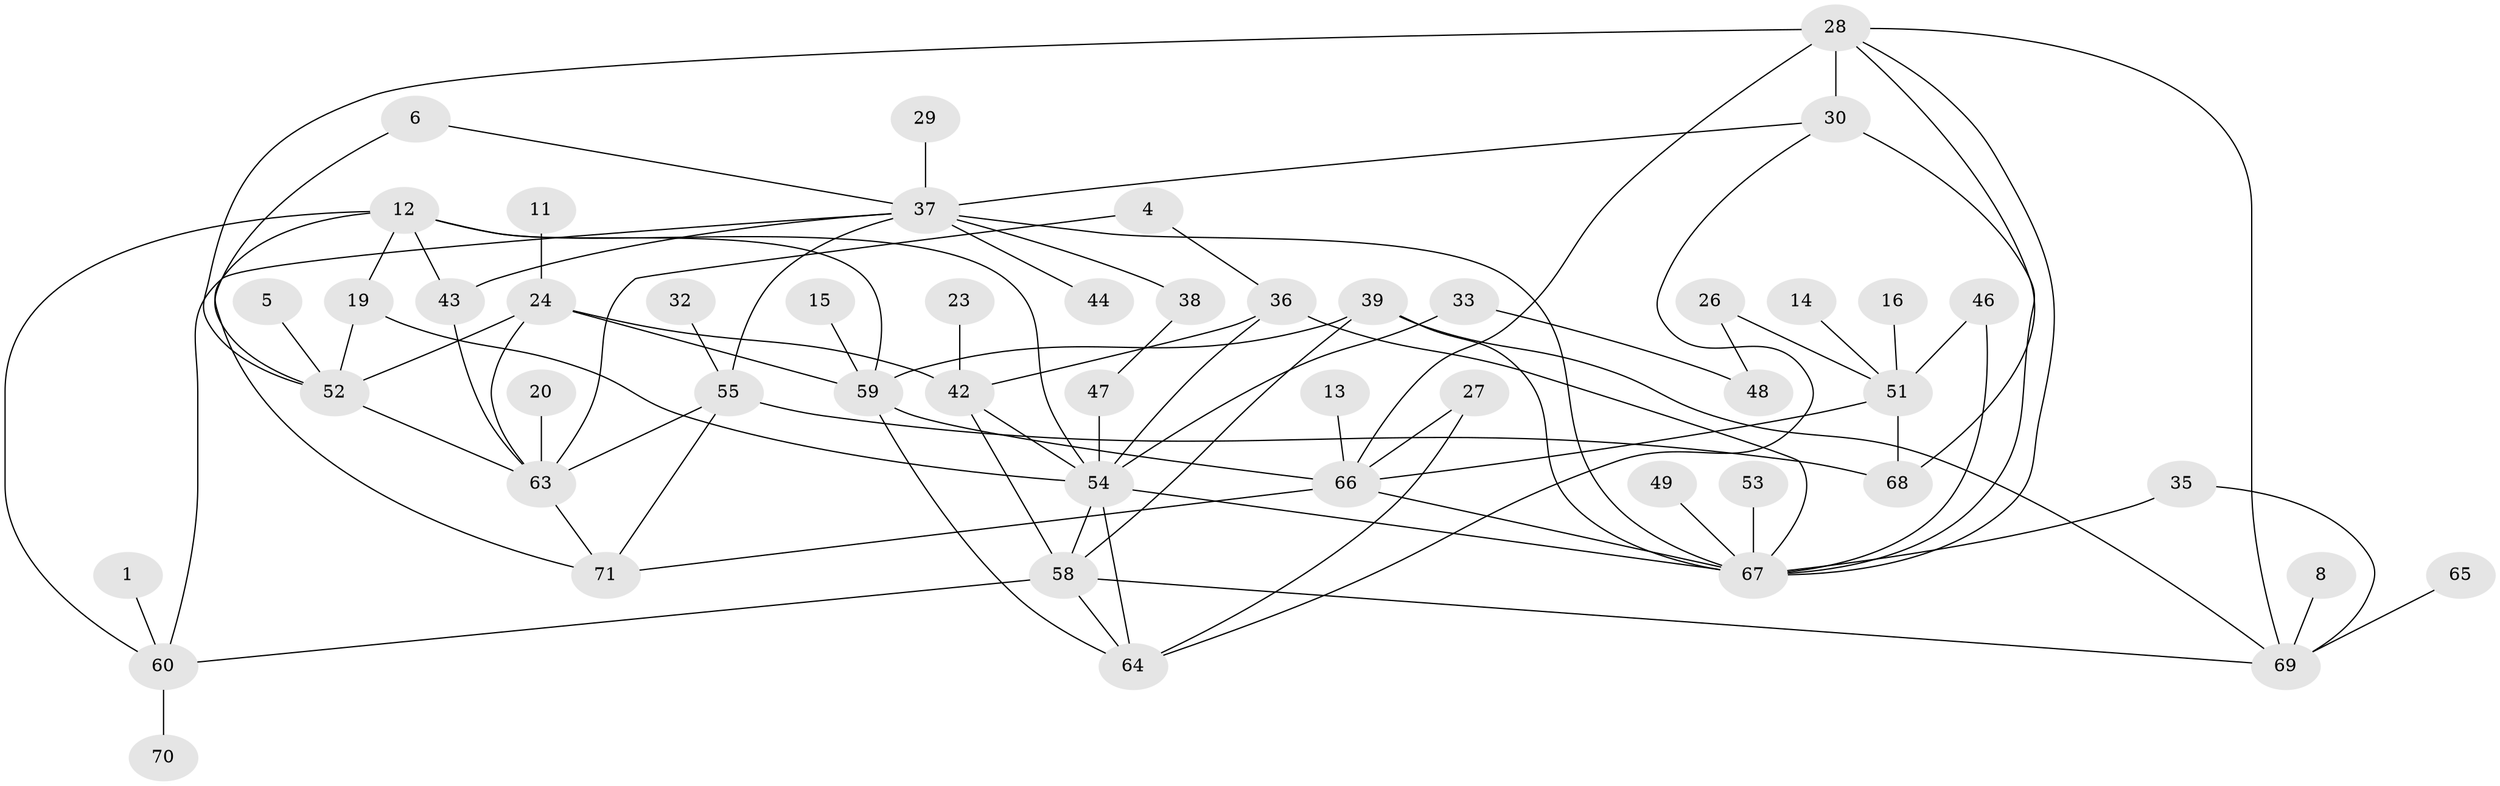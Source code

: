 // original degree distribution, {2: 0.23404255319148937, 3: 0.20567375886524822, 1: 0.2198581560283688, 0: 0.1276595744680851, 5: 0.06382978723404255, 4: 0.12056737588652482, 6: 0.02127659574468085, 7: 0.0070921985815602835}
// Generated by graph-tools (version 1.1) at 2025/25/03/09/25 03:25:22]
// undirected, 51 vertices, 86 edges
graph export_dot {
graph [start="1"]
  node [color=gray90,style=filled];
  1;
  4;
  5;
  6;
  8;
  11;
  12;
  13;
  14;
  15;
  16;
  19;
  20;
  23;
  24;
  26;
  27;
  28;
  29;
  30;
  32;
  33;
  35;
  36;
  37;
  38;
  39;
  42;
  43;
  44;
  46;
  47;
  48;
  49;
  51;
  52;
  53;
  54;
  55;
  58;
  59;
  60;
  63;
  64;
  65;
  66;
  67;
  68;
  69;
  70;
  71;
  1 -- 60 [weight=1.0];
  4 -- 36 [weight=1.0];
  4 -- 63 [weight=1.0];
  5 -- 52 [weight=1.0];
  6 -- 37 [weight=1.0];
  6 -- 52 [weight=1.0];
  8 -- 69 [weight=1.0];
  11 -- 24 [weight=1.0];
  12 -- 19 [weight=1.0];
  12 -- 43 [weight=1.0];
  12 -- 54 [weight=1.0];
  12 -- 59 [weight=1.0];
  12 -- 60 [weight=1.0];
  12 -- 71 [weight=1.0];
  13 -- 66 [weight=1.0];
  14 -- 51 [weight=1.0];
  15 -- 59 [weight=1.0];
  16 -- 51 [weight=1.0];
  19 -- 52 [weight=1.0];
  19 -- 54 [weight=1.0];
  20 -- 63 [weight=1.0];
  23 -- 42 [weight=1.0];
  24 -- 42 [weight=1.0];
  24 -- 52 [weight=1.0];
  24 -- 59 [weight=1.0];
  24 -- 63 [weight=1.0];
  26 -- 48 [weight=1.0];
  26 -- 51 [weight=1.0];
  27 -- 64 [weight=1.0];
  27 -- 66 [weight=1.0];
  28 -- 30 [weight=2.0];
  28 -- 52 [weight=1.0];
  28 -- 66 [weight=1.0];
  28 -- 67 [weight=1.0];
  28 -- 68 [weight=1.0];
  28 -- 69 [weight=1.0];
  29 -- 37 [weight=1.0];
  30 -- 37 [weight=1.0];
  30 -- 64 [weight=1.0];
  30 -- 67 [weight=1.0];
  32 -- 55 [weight=1.0];
  33 -- 48 [weight=1.0];
  33 -- 54 [weight=1.0];
  35 -- 67 [weight=1.0];
  35 -- 69 [weight=1.0];
  36 -- 42 [weight=1.0];
  36 -- 54 [weight=1.0];
  36 -- 67 [weight=1.0];
  37 -- 38 [weight=1.0];
  37 -- 43 [weight=1.0];
  37 -- 44 [weight=1.0];
  37 -- 55 [weight=1.0];
  37 -- 60 [weight=1.0];
  37 -- 67 [weight=1.0];
  38 -- 47 [weight=1.0];
  39 -- 58 [weight=1.0];
  39 -- 59 [weight=1.0];
  39 -- 67 [weight=1.0];
  39 -- 69 [weight=1.0];
  42 -- 54 [weight=1.0];
  42 -- 58 [weight=2.0];
  43 -- 63 [weight=1.0];
  46 -- 51 [weight=2.0];
  46 -- 67 [weight=1.0];
  47 -- 54 [weight=1.0];
  49 -- 67 [weight=1.0];
  51 -- 66 [weight=1.0];
  51 -- 68 [weight=2.0];
  52 -- 63 [weight=1.0];
  53 -- 67 [weight=1.0];
  54 -- 58 [weight=1.0];
  54 -- 64 [weight=1.0];
  54 -- 67 [weight=1.0];
  55 -- 63 [weight=1.0];
  55 -- 68 [weight=1.0];
  55 -- 71 [weight=1.0];
  58 -- 60 [weight=1.0];
  58 -- 64 [weight=1.0];
  58 -- 69 [weight=1.0];
  59 -- 64 [weight=1.0];
  59 -- 66 [weight=2.0];
  60 -- 70 [weight=1.0];
  63 -- 71 [weight=1.0];
  65 -- 69 [weight=1.0];
  66 -- 67 [weight=1.0];
  66 -- 71 [weight=1.0];
}
